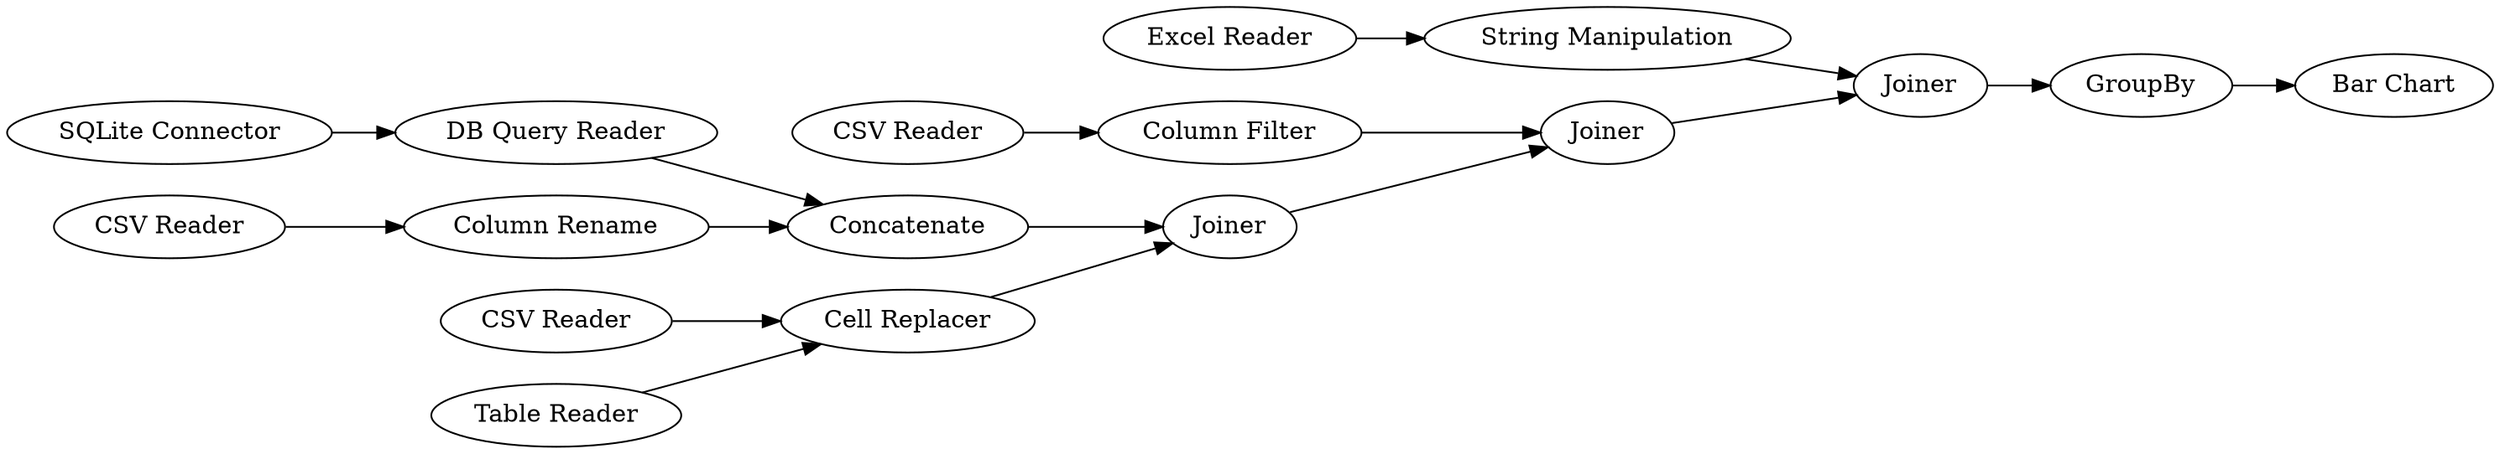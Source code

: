 digraph {
	129 -> 271
	240 -> 276
	268 -> 129
	244 -> 255
	274 -> 129
	260 -> 261
	272 -> 276
	271 -> 272
	269 -> 156
	275 -> 240
	267 -> 263
	156 -> 143
	276 -> 244
	143 -> 271
	263 -> 272
	261 -> 143
	260 [label="SQLite Connector"]
	274 [label="Table Reader"]
	263 [label="Column Filter"]
	267 [label="CSV Reader"]
	275 [label="Excel Reader"]
	156 [label="Column Rename"]
	143 [label=Concatenate]
	244 [label=GroupBy]
	255 [label="Bar Chart"]
	261 [label="DB Query Reader"]
	276 [label=Joiner]
	272 [label=Joiner]
	269 [label="CSV Reader"]
	271 [label=Joiner]
	129 [label="Cell Replacer"]
	240 [label="String Manipulation"]
	268 [label="CSV Reader"]
	rankdir=LR
}
